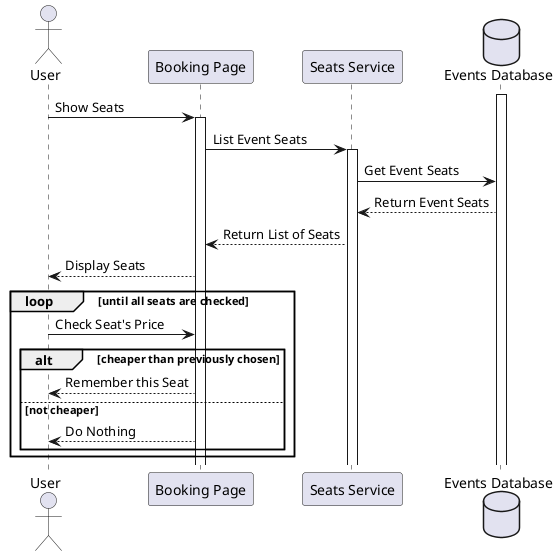 @startuml lowest-price-seat-booking-sequence-diagram

actor User as user
participant "Booking Page" as bookingPage
participant "Seats Service" as seatsService
database "Events Database" as eventsDb

activate eventsDb

user -> bookingPage ++ : Show Seats
bookingPage -> seatsService ++ : List Event Seats
seatsService -> eventsDb : Get Event Seats
eventsDb --> seatsService : Return Event Seats
seatsService --> bookingPage : Return List of Seats
bookingPage --> user : Display Seats

loop until all seats are checked
    user -> bookingPage : Check Seat's Price

    alt cheaper than previously chosen
        bookingPage --> user : Remember this Seat
    else not cheaper
        bookingPage --> user: Do Nothing
    end
end

@enduml